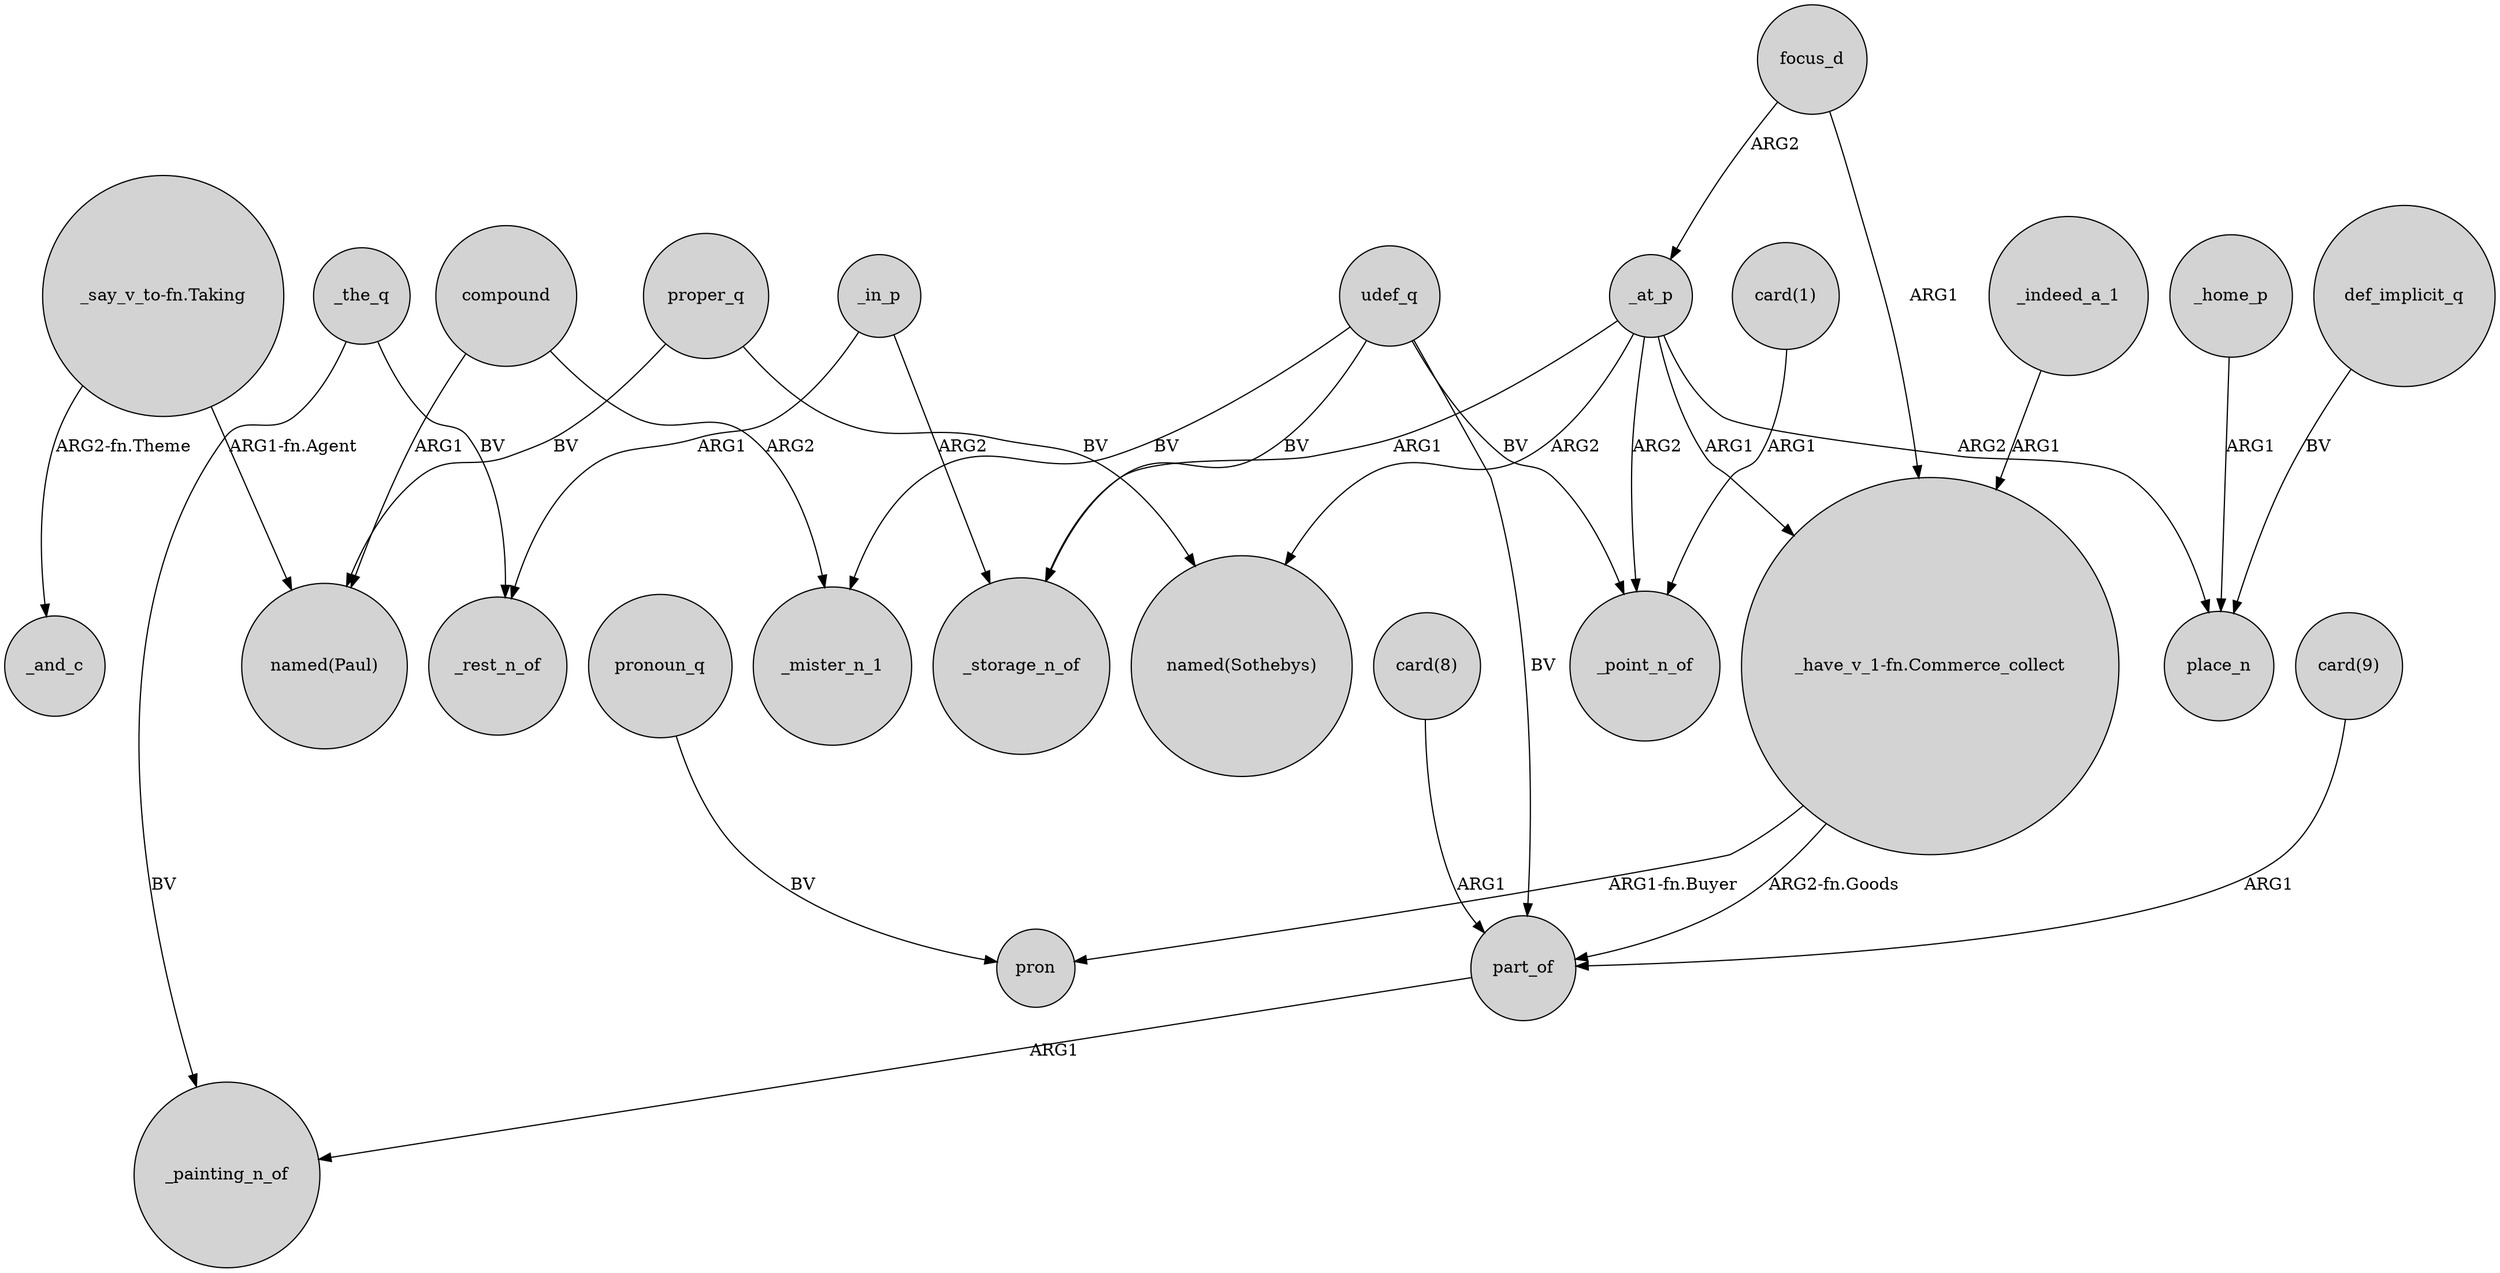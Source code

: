 digraph {
	node [shape=circle style=filled]
	_at_p -> _storage_n_of [label=ARG1]
	"_say_v_to-fn.Taking" -> "named(Paul)" [label="ARG1-fn.Agent"]
	compound -> _mister_n_1 [label=ARG2]
	_at_p -> place_n [label=ARG2]
	def_implicit_q -> place_n [label=BV]
	udef_q -> part_of [label=BV]
	"_say_v_to-fn.Taking" -> _and_c [label="ARG2-fn.Theme"]
	udef_q -> _storage_n_of [label=BV]
	_in_p -> _rest_n_of [label=ARG1]
	"_have_v_1-fn.Commerce_collect" -> pron [label="ARG1-fn.Buyer"]
	"_have_v_1-fn.Commerce_collect" -> part_of [label="ARG2-fn.Goods"]
	"card(1)" -> _point_n_of [label=ARG1]
	udef_q -> _mister_n_1 [label=BV]
	_in_p -> _storage_n_of [label=ARG2]
	focus_d -> _at_p [label=ARG2]
	_home_p -> place_n [label=ARG1]
	pronoun_q -> pron [label=BV]
	proper_q -> "named(Sothebys)" [label=BV]
	_indeed_a_1 -> "_have_v_1-fn.Commerce_collect" [label=ARG1]
	compound -> "named(Paul)" [label=ARG1]
	_at_p -> "_have_v_1-fn.Commerce_collect" [label=ARG1]
	proper_q -> "named(Paul)" [label=BV]
	focus_d -> "_have_v_1-fn.Commerce_collect" [label=ARG1]
	"card(8)" -> part_of [label=ARG1]
	_the_q -> _painting_n_of [label=BV]
	_at_p -> _point_n_of [label=ARG2]
	part_of -> _painting_n_of [label=ARG1]
	_at_p -> "named(Sothebys)" [label=ARG2]
	udef_q -> _point_n_of [label=BV]
	"card(9)" -> part_of [label=ARG1]
	_the_q -> _rest_n_of [label=BV]
}
